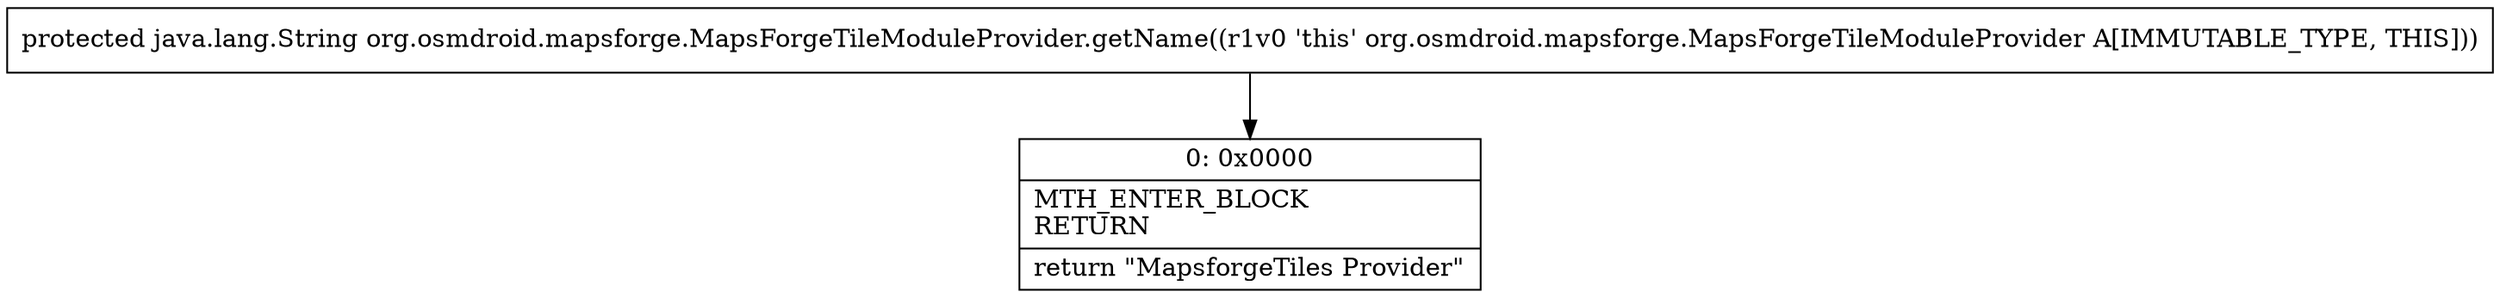 digraph "CFG fororg.osmdroid.mapsforge.MapsForgeTileModuleProvider.getName()Ljava\/lang\/String;" {
Node_0 [shape=record,label="{0\:\ 0x0000|MTH_ENTER_BLOCK\lRETURN\l|return \"MapsforgeTiles Provider\"\l}"];
MethodNode[shape=record,label="{protected java.lang.String org.osmdroid.mapsforge.MapsForgeTileModuleProvider.getName((r1v0 'this' org.osmdroid.mapsforge.MapsForgeTileModuleProvider A[IMMUTABLE_TYPE, THIS])) }"];
MethodNode -> Node_0;
}

